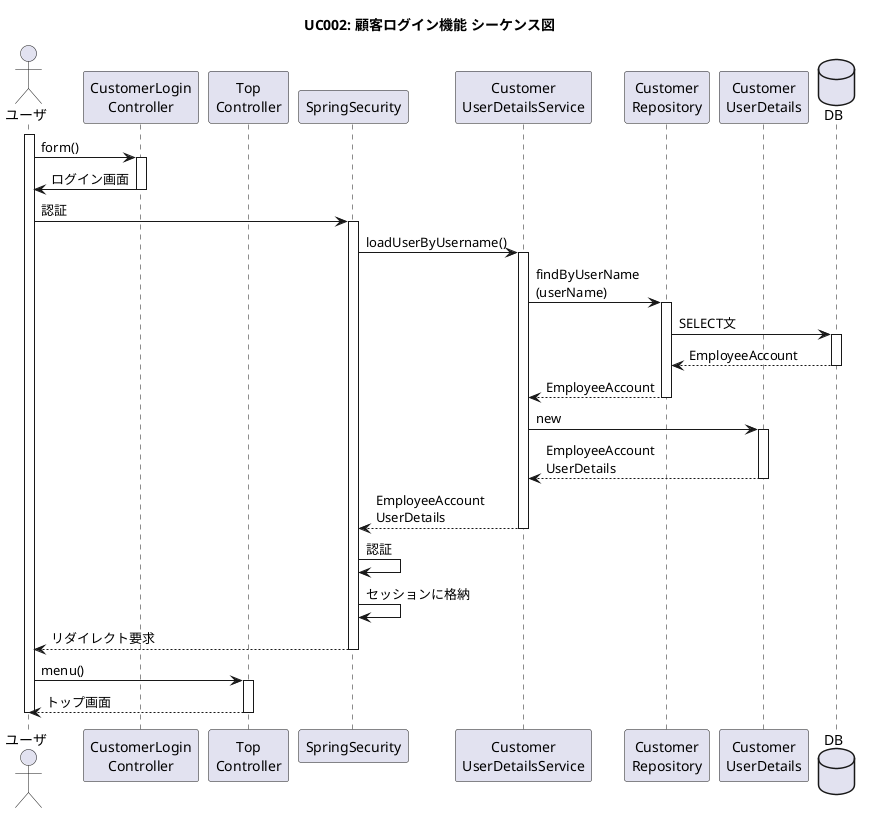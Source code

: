 @startuml

title UC002: 顧客ログイン機能 シーケンス図

actor "ユーザ" as user
activate user
participant "CustomerLogin\nController" as ctrl1
participant "Top\nController" as ctrl2
participant "SpringSecurity" as sec
participant "Customer\nUserDetailsService" as svc
participant "Customer\nRepository" as repo
participant "Customer\nUserDetails" as ud
database DB as db

user -> ctrl1 ++ : form()
ctrl1 -> user -- : ログイン画面
user -> sec ++ : 認証
sec -> svc ++ : loadUserByUsername()
svc -> repo ++ : findByUserName\n(userName)
repo -> db ++ : SELECT文
db --> repo -- : EmployeeAccount
repo --> svc -- : EmployeeAccount
svc -> ud ++ : new
ud --> svc -- : EmployeeAccount\nUserDetails
svc --> sec -- : EmployeeAccount\nUserDetails
sec -> sec : 認証
sec -> sec : セッションに格納
sec --> user -- : リダイレクト要求
user -> ctrl2 ++ : menu()
ctrl2 --> user -- : トップ画面

deactivate user

@enduml